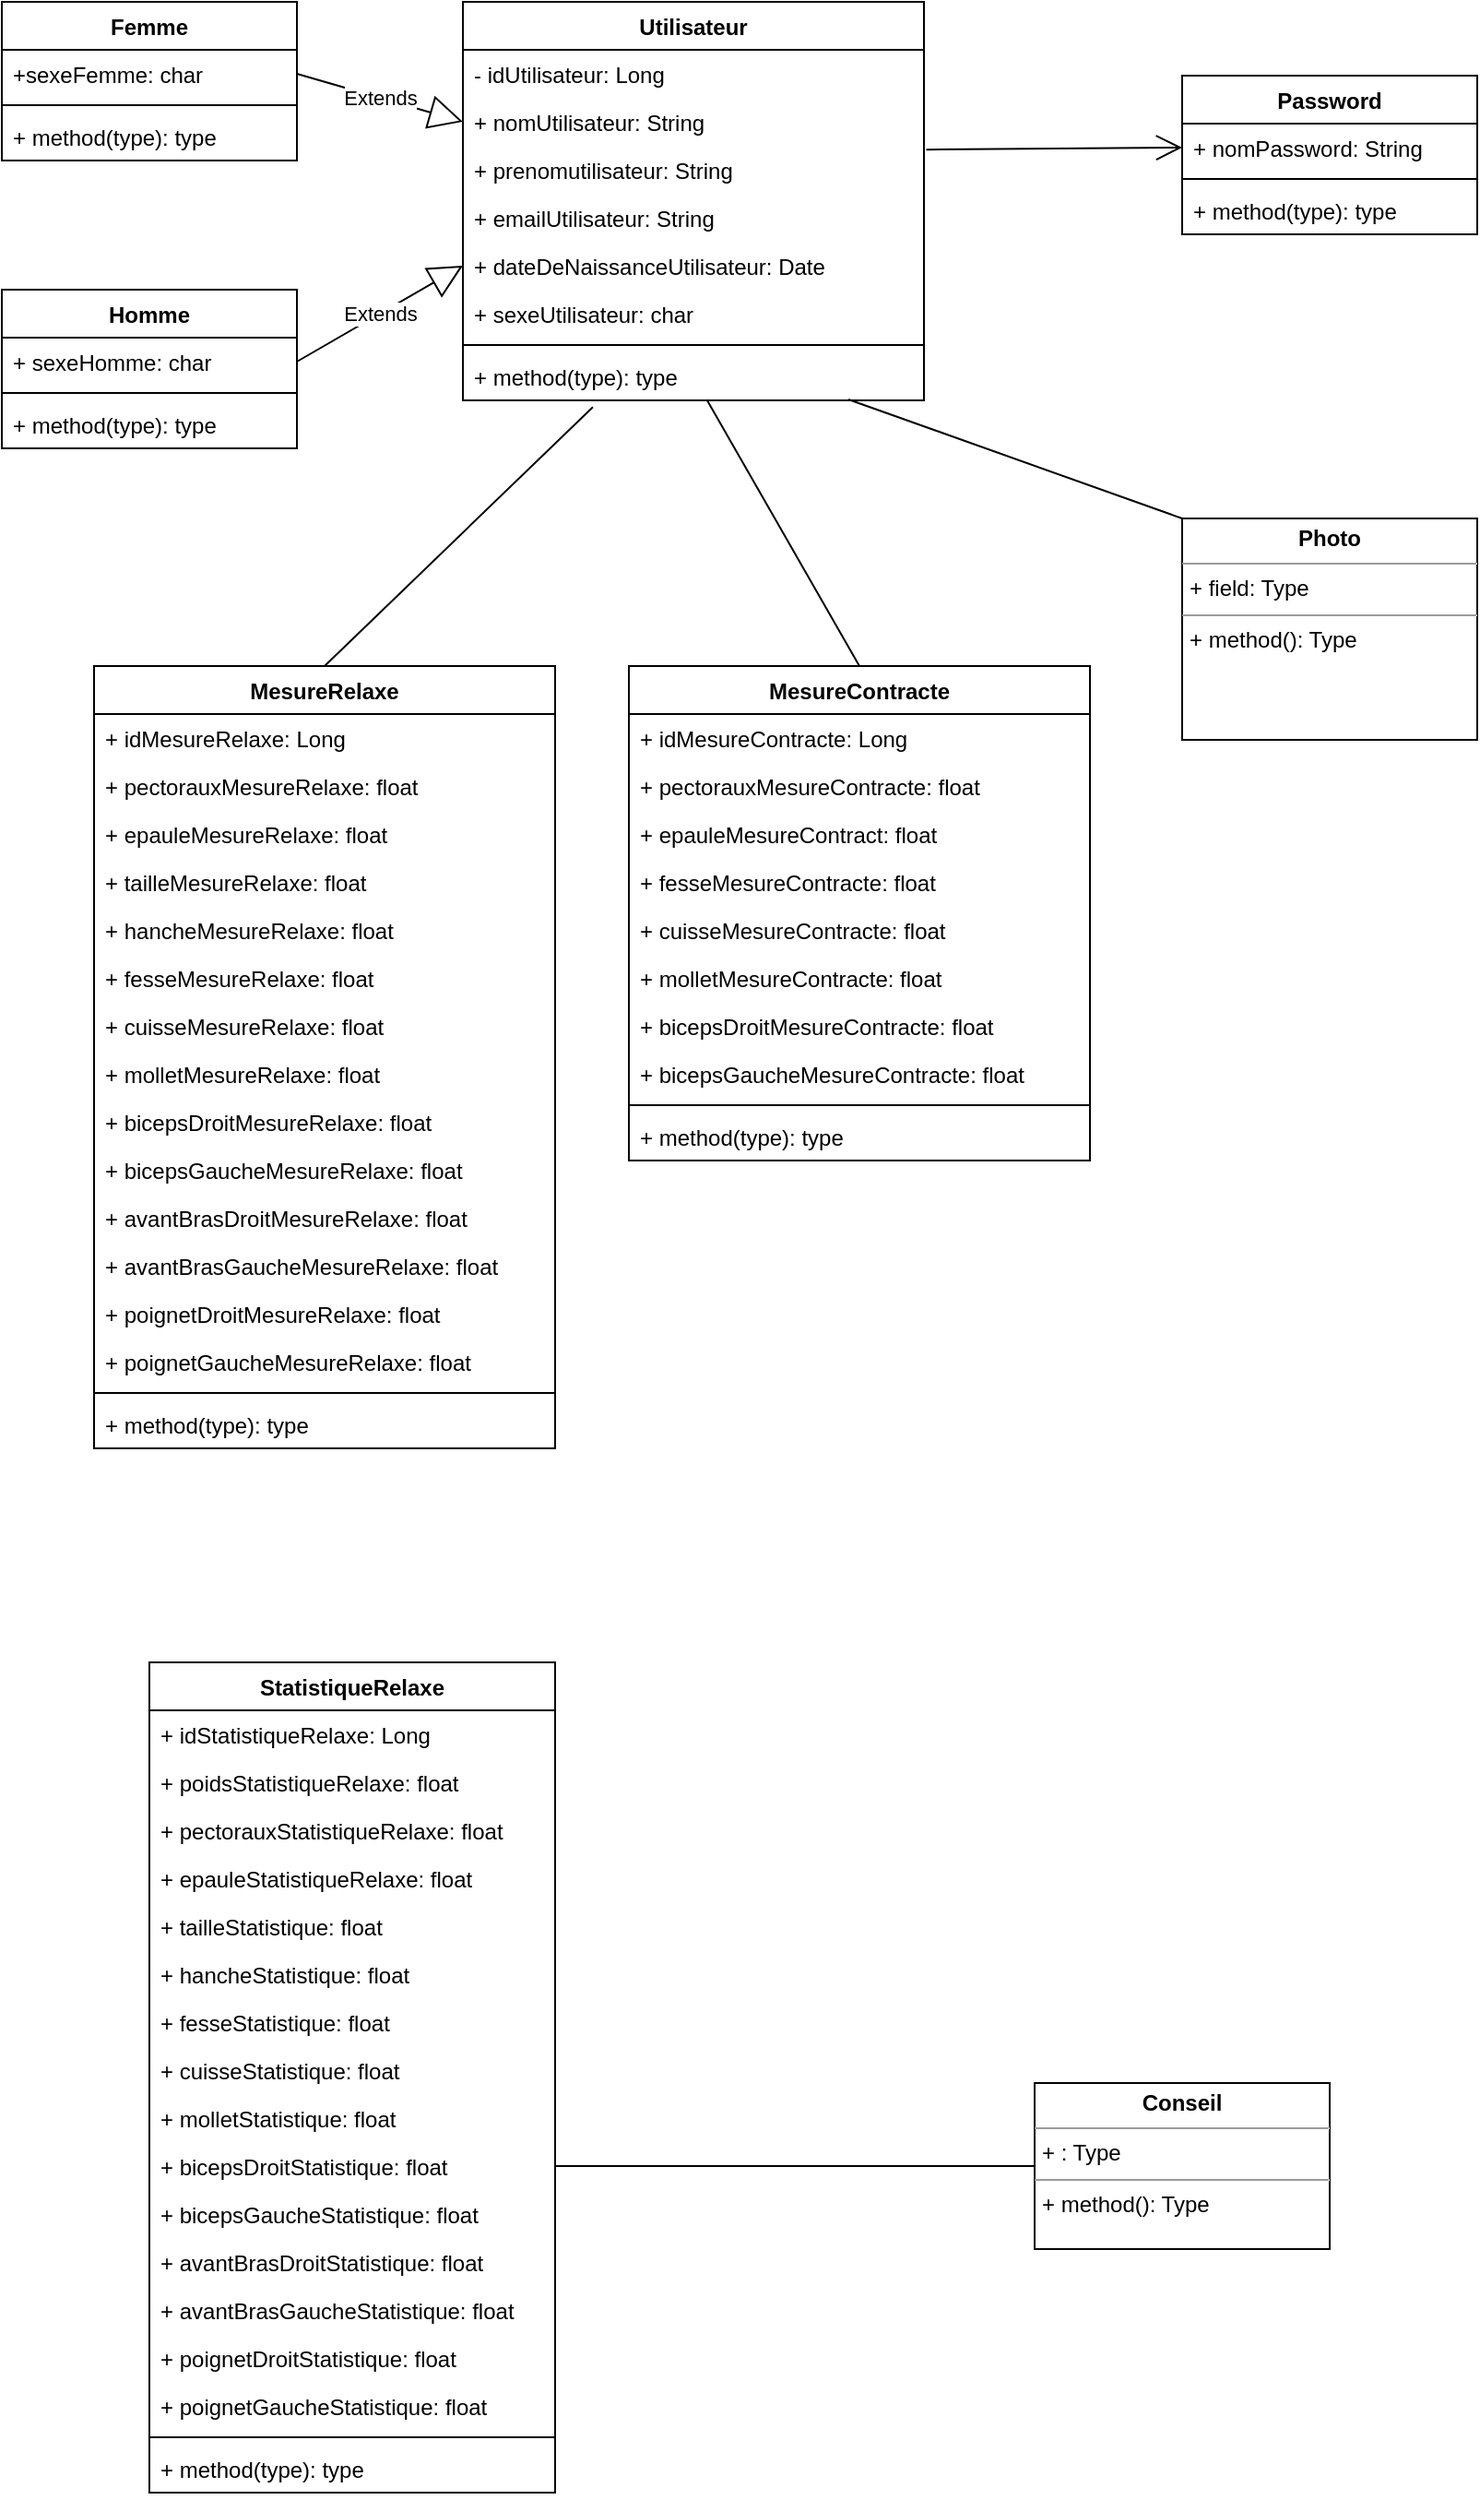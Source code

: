<mxfile version="20.7.4" type="device"><diagram id="7z-UNb8aS3_msQiGfjC9" name="Page-1"><mxGraphModel dx="1930" dy="878" grid="1" gridSize="10" guides="1" tooltips="1" connect="1" arrows="1" fold="1" page="1" pageScale="1" pageWidth="827" pageHeight="1169" math="0" shadow="0"><root><mxCell id="0"/><mxCell id="1" parent="0"/><mxCell id="LTsn4szYABaXapsL3eVI-1" value="Utilisateur" style="swimlane;fontStyle=1;align=center;verticalAlign=top;childLayout=stackLayout;horizontal=1;startSize=26;horizontalStack=0;resizeParent=1;resizeParentMax=0;resizeLast=0;collapsible=1;marginBottom=0;" vertex="1" parent="1"><mxGeometry x="230" y="80" width="250" height="216" as="geometry"><mxRectangle x="230" y="80" width="100" height="30" as="alternateBounds"/></mxGeometry></mxCell><mxCell id="LTsn4szYABaXapsL3eVI-2" value="- idUtilisateur: Long" style="text;strokeColor=none;fillColor=none;align=left;verticalAlign=top;spacingLeft=4;spacingRight=4;overflow=hidden;rotatable=0;points=[[0,0.5],[1,0.5]];portConstraint=eastwest;" vertex="1" parent="LTsn4szYABaXapsL3eVI-1"><mxGeometry y="26" width="250" height="26" as="geometry"/></mxCell><mxCell id="LTsn4szYABaXapsL3eVI-5" value="+ nomUtilisateur: String" style="text;strokeColor=none;fillColor=none;align=left;verticalAlign=top;spacingLeft=4;spacingRight=4;overflow=hidden;rotatable=0;points=[[0,0.5],[1,0.5]];portConstraint=eastwest;" vertex="1" parent="LTsn4szYABaXapsL3eVI-1"><mxGeometry y="52" width="250" height="26" as="geometry"/></mxCell><mxCell id="LTsn4szYABaXapsL3eVI-6" value="+ prenomutilisateur: String" style="text;strokeColor=none;fillColor=none;align=left;verticalAlign=top;spacingLeft=4;spacingRight=4;overflow=hidden;rotatable=0;points=[[0,0.5],[1,0.5]];portConstraint=eastwest;" vertex="1" parent="LTsn4szYABaXapsL3eVI-1"><mxGeometry y="78" width="250" height="26" as="geometry"/></mxCell><mxCell id="LTsn4szYABaXapsL3eVI-7" value="+ emailUtilisateur: String" style="text;strokeColor=none;fillColor=none;align=left;verticalAlign=top;spacingLeft=4;spacingRight=4;overflow=hidden;rotatable=0;points=[[0,0.5],[1,0.5]];portConstraint=eastwest;" vertex="1" parent="LTsn4szYABaXapsL3eVI-1"><mxGeometry y="104" width="250" height="26" as="geometry"/></mxCell><mxCell id="LTsn4szYABaXapsL3eVI-8" value="+ dateDeNaissanceUtilisateur: Date" style="text;strokeColor=none;fillColor=none;align=left;verticalAlign=top;spacingLeft=4;spacingRight=4;overflow=hidden;rotatable=0;points=[[0,0.5],[1,0.5]];portConstraint=eastwest;" vertex="1" parent="LTsn4szYABaXapsL3eVI-1"><mxGeometry y="130" width="250" height="26" as="geometry"/></mxCell><mxCell id="LTsn4szYABaXapsL3eVI-16" value="+ sexeUtilisateur: char" style="text;strokeColor=none;fillColor=none;align=left;verticalAlign=top;spacingLeft=4;spacingRight=4;overflow=hidden;rotatable=0;points=[[0,0.5],[1,0.5]];portConstraint=eastwest;" vertex="1" parent="LTsn4szYABaXapsL3eVI-1"><mxGeometry y="156" width="250" height="26" as="geometry"/></mxCell><mxCell id="LTsn4szYABaXapsL3eVI-3" value="" style="line;strokeWidth=1;fillColor=none;align=left;verticalAlign=middle;spacingTop=-1;spacingLeft=3;spacingRight=3;rotatable=0;labelPosition=right;points=[];portConstraint=eastwest;strokeColor=inherit;" vertex="1" parent="LTsn4szYABaXapsL3eVI-1"><mxGeometry y="182" width="250" height="8" as="geometry"/></mxCell><mxCell id="LTsn4szYABaXapsL3eVI-4" value="+ method(type): type" style="text;strokeColor=none;fillColor=none;align=left;verticalAlign=top;spacingLeft=4;spacingRight=4;overflow=hidden;rotatable=0;points=[[0,0.5],[1,0.5]];portConstraint=eastwest;" vertex="1" parent="LTsn4szYABaXapsL3eVI-1"><mxGeometry y="190" width="250" height="26" as="geometry"/></mxCell><mxCell id="LTsn4szYABaXapsL3eVI-11" value="&lt;p style=&quot;margin:0px;margin-top:4px;text-align:center;&quot;&gt;&lt;b&gt;Conseil&lt;/b&gt;&lt;/p&gt;&lt;hr size=&quot;1&quot;&gt;&lt;p style=&quot;margin:0px;margin-left:4px;&quot;&gt;+ : Type&lt;/p&gt;&lt;hr size=&quot;1&quot;&gt;&lt;p style=&quot;margin:0px;margin-left:4px;&quot;&gt;+ method(): Type&lt;/p&gt;" style="verticalAlign=top;align=left;overflow=fill;fontSize=12;fontFamily=Helvetica;html=1;" vertex="1" parent="1"><mxGeometry x="540" y="1208" width="160" height="90" as="geometry"/></mxCell><mxCell id="LTsn4szYABaXapsL3eVI-12" value="&lt;p style=&quot;margin:0px;margin-top:4px;text-align:center;&quot;&gt;&lt;b&gt;Photo&lt;/b&gt;&lt;/p&gt;&lt;hr size=&quot;1&quot;&gt;&lt;p style=&quot;margin:0px;margin-left:4px;&quot;&gt;+ field: Type&lt;/p&gt;&lt;hr size=&quot;1&quot;&gt;&lt;p style=&quot;margin:0px;margin-left:4px;&quot;&gt;+ method(): Type&lt;/p&gt;" style="verticalAlign=top;align=left;overflow=fill;fontSize=12;fontFamily=Helvetica;html=1;" vertex="1" parent="1"><mxGeometry x="620" y="360" width="160" height="120" as="geometry"/></mxCell><mxCell id="LTsn4szYABaXapsL3eVI-20" value="StatistiqueRelaxe" style="swimlane;fontStyle=1;align=center;verticalAlign=top;childLayout=stackLayout;horizontal=1;startSize=26;horizontalStack=0;resizeParent=1;resizeParentMax=0;resizeLast=0;collapsible=1;marginBottom=0;" vertex="1" parent="1"><mxGeometry x="60" y="980" width="220" height="450" as="geometry"/></mxCell><mxCell id="LTsn4szYABaXapsL3eVI-80" value="+ idStatistiqueRelaxe: Long" style="text;strokeColor=none;fillColor=none;align=left;verticalAlign=top;spacingLeft=4;spacingRight=4;overflow=hidden;rotatable=0;points=[[0,0.5],[1,0.5]];portConstraint=eastwest;" vertex="1" parent="LTsn4szYABaXapsL3eVI-20"><mxGeometry y="26" width="220" height="26" as="geometry"/></mxCell><mxCell id="LTsn4szYABaXapsL3eVI-21" value="+ poidsStatistiqueRelaxe: float" style="text;strokeColor=none;fillColor=none;align=left;verticalAlign=top;spacingLeft=4;spacingRight=4;overflow=hidden;rotatable=0;points=[[0,0.5],[1,0.5]];portConstraint=eastwest;" vertex="1" parent="LTsn4szYABaXapsL3eVI-20"><mxGeometry y="52" width="220" height="26" as="geometry"/></mxCell><mxCell id="LTsn4szYABaXapsL3eVI-83" value="+ pectorauxStatistiqueRelaxe: float" style="text;strokeColor=none;fillColor=none;align=left;verticalAlign=top;spacingLeft=4;spacingRight=4;overflow=hidden;rotatable=0;points=[[0,0.5],[1,0.5]];portConstraint=eastwest;" vertex="1" parent="LTsn4szYABaXapsL3eVI-20"><mxGeometry y="78" width="220" height="26" as="geometry"/></mxCell><mxCell id="LTsn4szYABaXapsL3eVI-84" value="+ epauleStatistiqueRelaxe: float" style="text;strokeColor=none;fillColor=none;align=left;verticalAlign=top;spacingLeft=4;spacingRight=4;overflow=hidden;rotatable=0;points=[[0,0.5],[1,0.5]];portConstraint=eastwest;" vertex="1" parent="LTsn4szYABaXapsL3eVI-20"><mxGeometry y="104" width="220" height="26" as="geometry"/></mxCell><mxCell id="LTsn4szYABaXapsL3eVI-85" value="+ tailleStatistique: float" style="text;strokeColor=none;fillColor=none;align=left;verticalAlign=top;spacingLeft=4;spacingRight=4;overflow=hidden;rotatable=0;points=[[0,0.5],[1,0.5]];portConstraint=eastwest;" vertex="1" parent="LTsn4szYABaXapsL3eVI-20"><mxGeometry y="130" width="220" height="26" as="geometry"/></mxCell><mxCell id="LTsn4szYABaXapsL3eVI-86" value="+ hancheStatistique: float" style="text;strokeColor=none;fillColor=none;align=left;verticalAlign=top;spacingLeft=4;spacingRight=4;overflow=hidden;rotatable=0;points=[[0,0.5],[1,0.5]];portConstraint=eastwest;" vertex="1" parent="LTsn4szYABaXapsL3eVI-20"><mxGeometry y="156" width="220" height="26" as="geometry"/></mxCell><mxCell id="LTsn4szYABaXapsL3eVI-26" value="+ fesseStatistique: float" style="text;strokeColor=none;fillColor=none;align=left;verticalAlign=top;spacingLeft=4;spacingRight=4;overflow=hidden;rotatable=0;points=[[0,0.5],[1,0.5]];portConstraint=eastwest;" vertex="1" parent="LTsn4szYABaXapsL3eVI-20"><mxGeometry y="182" width="220" height="26" as="geometry"/></mxCell><mxCell id="LTsn4szYABaXapsL3eVI-87" value="+ cuisseStatistique: float" style="text;strokeColor=none;fillColor=none;align=left;verticalAlign=top;spacingLeft=4;spacingRight=4;overflow=hidden;rotatable=0;points=[[0,0.5],[1,0.5]];portConstraint=eastwest;" vertex="1" parent="LTsn4szYABaXapsL3eVI-20"><mxGeometry y="208" width="220" height="26" as="geometry"/></mxCell><mxCell id="LTsn4szYABaXapsL3eVI-89" value="+ molletStatistique: float" style="text;strokeColor=none;fillColor=none;align=left;verticalAlign=top;spacingLeft=4;spacingRight=4;overflow=hidden;rotatable=0;points=[[0,0.5],[1,0.5]];portConstraint=eastwest;" vertex="1" parent="LTsn4szYABaXapsL3eVI-20"><mxGeometry y="234" width="220" height="26" as="geometry"/></mxCell><mxCell id="LTsn4szYABaXapsL3eVI-88" value="+ bicepsDroitStatistique: float" style="text;strokeColor=none;fillColor=none;align=left;verticalAlign=top;spacingLeft=4;spacingRight=4;overflow=hidden;rotatable=0;points=[[0,0.5],[1,0.5]];portConstraint=eastwest;" vertex="1" parent="LTsn4szYABaXapsL3eVI-20"><mxGeometry y="260" width="220" height="26" as="geometry"/></mxCell><mxCell id="LTsn4szYABaXapsL3eVI-90" value="+ bicepsGaucheStatistique: float" style="text;strokeColor=none;fillColor=none;align=left;verticalAlign=top;spacingLeft=4;spacingRight=4;overflow=hidden;rotatable=0;points=[[0,0.5],[1,0.5]];portConstraint=eastwest;" vertex="1" parent="LTsn4szYABaXapsL3eVI-20"><mxGeometry y="286" width="220" height="26" as="geometry"/></mxCell><mxCell id="LTsn4szYABaXapsL3eVI-92" value="+ avantBrasDroitStatistique: float" style="text;strokeColor=none;fillColor=none;align=left;verticalAlign=top;spacingLeft=4;spacingRight=4;overflow=hidden;rotatable=0;points=[[0,0.5],[1,0.5]];portConstraint=eastwest;" vertex="1" parent="LTsn4szYABaXapsL3eVI-20"><mxGeometry y="312" width="220" height="26" as="geometry"/></mxCell><mxCell id="LTsn4szYABaXapsL3eVI-93" value="+ avantBrasGaucheStatistique: float" style="text;strokeColor=none;fillColor=none;align=left;verticalAlign=top;spacingLeft=4;spacingRight=4;overflow=hidden;rotatable=0;points=[[0,0.5],[1,0.5]];portConstraint=eastwest;" vertex="1" parent="LTsn4szYABaXapsL3eVI-20"><mxGeometry y="338" width="220" height="26" as="geometry"/></mxCell><mxCell id="LTsn4szYABaXapsL3eVI-91" value="+ poignetDroitStatistique: float" style="text;strokeColor=none;fillColor=none;align=left;verticalAlign=top;spacingLeft=4;spacingRight=4;overflow=hidden;rotatable=0;points=[[0,0.5],[1,0.5]];portConstraint=eastwest;" vertex="1" parent="LTsn4szYABaXapsL3eVI-20"><mxGeometry y="364" width="220" height="26" as="geometry"/></mxCell><mxCell id="LTsn4szYABaXapsL3eVI-94" value="+ poignetGaucheStatistique: float" style="text;strokeColor=none;fillColor=none;align=left;verticalAlign=top;spacingLeft=4;spacingRight=4;overflow=hidden;rotatable=0;points=[[0,0.5],[1,0.5]];portConstraint=eastwest;" vertex="1" parent="LTsn4szYABaXapsL3eVI-20"><mxGeometry y="390" width="220" height="26" as="geometry"/></mxCell><mxCell id="LTsn4szYABaXapsL3eVI-22" value="" style="line;strokeWidth=1;fillColor=none;align=left;verticalAlign=middle;spacingTop=-1;spacingLeft=3;spacingRight=3;rotatable=0;labelPosition=right;points=[];portConstraint=eastwest;strokeColor=inherit;" vertex="1" parent="LTsn4szYABaXapsL3eVI-20"><mxGeometry y="416" width="220" height="8" as="geometry"/></mxCell><mxCell id="LTsn4szYABaXapsL3eVI-23" value="+ method(type): type" style="text;strokeColor=none;fillColor=none;align=left;verticalAlign=top;spacingLeft=4;spacingRight=4;overflow=hidden;rotatable=0;points=[[0,0.5],[1,0.5]];portConstraint=eastwest;" vertex="1" parent="LTsn4szYABaXapsL3eVI-20"><mxGeometry y="424" width="220" height="26" as="geometry"/></mxCell><mxCell id="LTsn4szYABaXapsL3eVI-28" value="MesureRelaxe" style="swimlane;fontStyle=1;align=center;verticalAlign=top;childLayout=stackLayout;horizontal=1;startSize=26;horizontalStack=0;resizeParent=1;resizeParentMax=0;resizeLast=0;collapsible=1;marginBottom=0;" vertex="1" parent="1"><mxGeometry x="30" y="440" width="250" height="424" as="geometry"/></mxCell><mxCell id="LTsn4szYABaXapsL3eVI-29" value="+ idMesureRelaxe: Long" style="text;strokeColor=none;fillColor=none;align=left;verticalAlign=top;spacingLeft=4;spacingRight=4;overflow=hidden;rotatable=0;points=[[0,0.5],[1,0.5]];portConstraint=eastwest;" vertex="1" parent="LTsn4szYABaXapsL3eVI-28"><mxGeometry y="26" width="250" height="26" as="geometry"/></mxCell><mxCell id="LTsn4szYABaXapsL3eVI-27" value="+ pectorauxMesureRelaxe: float" style="text;strokeColor=none;fillColor=none;align=left;verticalAlign=top;spacingLeft=4;spacingRight=4;overflow=hidden;rotatable=0;points=[[0,0.5],[1,0.5]];portConstraint=eastwest;" vertex="1" parent="LTsn4szYABaXapsL3eVI-28"><mxGeometry y="52" width="250" height="26" as="geometry"/></mxCell><mxCell id="LTsn4szYABaXapsL3eVI-70" value="+ epauleMesureRelaxe: float" style="text;strokeColor=none;fillColor=none;align=left;verticalAlign=top;spacingLeft=4;spacingRight=4;overflow=hidden;rotatable=0;points=[[0,0.5],[1,0.5]];portConstraint=eastwest;" vertex="1" parent="LTsn4szYABaXapsL3eVI-28"><mxGeometry y="78" width="250" height="26" as="geometry"/></mxCell><mxCell id="LTsn4szYABaXapsL3eVI-32" value="+ tailleMesureRelaxe: float" style="text;strokeColor=none;fillColor=none;align=left;verticalAlign=top;spacingLeft=4;spacingRight=4;overflow=hidden;rotatable=0;points=[[0,0.5],[1,0.5]];portConstraint=eastwest;" vertex="1" parent="LTsn4szYABaXapsL3eVI-28"><mxGeometry y="104" width="250" height="26" as="geometry"/></mxCell><mxCell id="LTsn4szYABaXapsL3eVI-34" value="+ hancheMesureRelaxe: float" style="text;strokeColor=none;fillColor=none;align=left;verticalAlign=top;spacingLeft=4;spacingRight=4;overflow=hidden;rotatable=0;points=[[0,0.5],[1,0.5]];portConstraint=eastwest;" vertex="1" parent="LTsn4szYABaXapsL3eVI-28"><mxGeometry y="130" width="250" height="26" as="geometry"/></mxCell><mxCell id="LTsn4szYABaXapsL3eVI-33" value="+ fesseMesureRelaxe: float" style="text;strokeColor=none;fillColor=none;align=left;verticalAlign=top;spacingLeft=4;spacingRight=4;overflow=hidden;rotatable=0;points=[[0,0.5],[1,0.5]];portConstraint=eastwest;" vertex="1" parent="LTsn4szYABaXapsL3eVI-28"><mxGeometry y="156" width="250" height="26" as="geometry"/></mxCell><mxCell id="LTsn4szYABaXapsL3eVI-35" value="+ cuisseMesureRelaxe: float" style="text;strokeColor=none;fillColor=none;align=left;verticalAlign=top;spacingLeft=4;spacingRight=4;overflow=hidden;rotatable=0;points=[[0,0.5],[1,0.5]];portConstraint=eastwest;" vertex="1" parent="LTsn4szYABaXapsL3eVI-28"><mxGeometry y="182" width="250" height="26" as="geometry"/></mxCell><mxCell id="LTsn4szYABaXapsL3eVI-40" value="+ molletMesureRelaxe: float" style="text;strokeColor=none;fillColor=none;align=left;verticalAlign=top;spacingLeft=4;spacingRight=4;overflow=hidden;rotatable=0;points=[[0,0.5],[1,0.5]];portConstraint=eastwest;" vertex="1" parent="LTsn4szYABaXapsL3eVI-28"><mxGeometry y="208" width="250" height="26" as="geometry"/></mxCell><mxCell id="LTsn4szYABaXapsL3eVI-41" value="+ bicepsDroitMesureRelaxe: float" style="text;strokeColor=none;fillColor=none;align=left;verticalAlign=top;spacingLeft=4;spacingRight=4;overflow=hidden;rotatable=0;points=[[0,0.5],[1,0.5]];portConstraint=eastwest;" vertex="1" parent="LTsn4szYABaXapsL3eVI-28"><mxGeometry y="234" width="250" height="26" as="geometry"/></mxCell><mxCell id="LTsn4szYABaXapsL3eVI-42" value="+ bicepsGaucheMesureRelaxe: float" style="text;strokeColor=none;fillColor=none;align=left;verticalAlign=top;spacingLeft=4;spacingRight=4;overflow=hidden;rotatable=0;points=[[0,0.5],[1,0.5]];portConstraint=eastwest;" vertex="1" parent="LTsn4szYABaXapsL3eVI-28"><mxGeometry y="260" width="250" height="26" as="geometry"/></mxCell><mxCell id="LTsn4szYABaXapsL3eVI-43" value="+ avantBrasDroitMesureRelaxe: float" style="text;strokeColor=none;fillColor=none;align=left;verticalAlign=top;spacingLeft=4;spacingRight=4;overflow=hidden;rotatable=0;points=[[0,0.5],[1,0.5]];portConstraint=eastwest;" vertex="1" parent="LTsn4szYABaXapsL3eVI-28"><mxGeometry y="286" width="250" height="26" as="geometry"/></mxCell><mxCell id="LTsn4szYABaXapsL3eVI-44" value="+ avantBrasGaucheMesureRelaxe: float" style="text;strokeColor=none;fillColor=none;align=left;verticalAlign=top;spacingLeft=4;spacingRight=4;overflow=hidden;rotatable=0;points=[[0,0.5],[1,0.5]];portConstraint=eastwest;" vertex="1" parent="LTsn4szYABaXapsL3eVI-28"><mxGeometry y="312" width="250" height="26" as="geometry"/></mxCell><mxCell id="LTsn4szYABaXapsL3eVI-45" value="+ poignetDroitMesureRelaxe: float" style="text;strokeColor=none;fillColor=none;align=left;verticalAlign=top;spacingLeft=4;spacingRight=4;overflow=hidden;rotatable=0;points=[[0,0.5],[1,0.5]];portConstraint=eastwest;" vertex="1" parent="LTsn4szYABaXapsL3eVI-28"><mxGeometry y="338" width="250" height="26" as="geometry"/></mxCell><mxCell id="LTsn4szYABaXapsL3eVI-50" value="+ poignetGaucheMesureRelaxe: float" style="text;strokeColor=none;fillColor=none;align=left;verticalAlign=top;spacingLeft=4;spacingRight=4;overflow=hidden;rotatable=0;points=[[0,0.5],[1,0.5]];portConstraint=eastwest;" vertex="1" parent="LTsn4szYABaXapsL3eVI-28"><mxGeometry y="364" width="250" height="26" as="geometry"/></mxCell><mxCell id="LTsn4szYABaXapsL3eVI-30" value="" style="line;strokeWidth=1;fillColor=none;align=left;verticalAlign=middle;spacingTop=-1;spacingLeft=3;spacingRight=3;rotatable=0;labelPosition=right;points=[];portConstraint=eastwest;strokeColor=inherit;" vertex="1" parent="LTsn4szYABaXapsL3eVI-28"><mxGeometry y="390" width="250" height="8" as="geometry"/></mxCell><mxCell id="LTsn4szYABaXapsL3eVI-31" value="+ method(type): type" style="text;strokeColor=none;fillColor=none;align=left;verticalAlign=top;spacingLeft=4;spacingRight=4;overflow=hidden;rotatable=0;points=[[0,0.5],[1,0.5]];portConstraint=eastwest;" vertex="1" parent="LTsn4szYABaXapsL3eVI-28"><mxGeometry y="398" width="250" height="26" as="geometry"/></mxCell><mxCell id="LTsn4szYABaXapsL3eVI-54" value="MesureContracte" style="swimlane;fontStyle=1;align=center;verticalAlign=top;childLayout=stackLayout;horizontal=1;startSize=26;horizontalStack=0;resizeParent=1;resizeParentMax=0;resizeLast=0;collapsible=1;marginBottom=0;" vertex="1" parent="1"><mxGeometry x="320" y="440" width="250" height="268" as="geometry"/></mxCell><mxCell id="LTsn4szYABaXapsL3eVI-55" value="+ idMesureContracte: Long" style="text;strokeColor=none;fillColor=none;align=left;verticalAlign=top;spacingLeft=4;spacingRight=4;overflow=hidden;rotatable=0;points=[[0,0.5],[1,0.5]];portConstraint=eastwest;" vertex="1" parent="LTsn4szYABaXapsL3eVI-54"><mxGeometry y="26" width="250" height="26" as="geometry"/></mxCell><mxCell id="LTsn4szYABaXapsL3eVI-56" value="+ pectorauxMesureContracte: float" style="text;strokeColor=none;fillColor=none;align=left;verticalAlign=top;spacingLeft=4;spacingRight=4;overflow=hidden;rotatable=0;points=[[0,0.5],[1,0.5]];portConstraint=eastwest;" vertex="1" parent="LTsn4szYABaXapsL3eVI-54"><mxGeometry y="52" width="250" height="26" as="geometry"/></mxCell><mxCell id="LTsn4szYABaXapsL3eVI-71" value="+ epauleMesureContract: float" style="text;strokeColor=none;fillColor=none;align=left;verticalAlign=top;spacingLeft=4;spacingRight=4;overflow=hidden;rotatable=0;points=[[0,0.5],[1,0.5]];portConstraint=eastwest;" vertex="1" parent="LTsn4szYABaXapsL3eVI-54"><mxGeometry y="78" width="250" height="26" as="geometry"/></mxCell><mxCell id="LTsn4szYABaXapsL3eVI-59" value="+ fesseMesureContracte: float" style="text;strokeColor=none;fillColor=none;align=left;verticalAlign=top;spacingLeft=4;spacingRight=4;overflow=hidden;rotatable=0;points=[[0,0.5],[1,0.5]];portConstraint=eastwest;" vertex="1" parent="LTsn4szYABaXapsL3eVI-54"><mxGeometry y="104" width="250" height="26" as="geometry"/></mxCell><mxCell id="LTsn4szYABaXapsL3eVI-60" value="+ cuisseMesureContracte: float" style="text;strokeColor=none;fillColor=none;align=left;verticalAlign=top;spacingLeft=4;spacingRight=4;overflow=hidden;rotatable=0;points=[[0,0.5],[1,0.5]];portConstraint=eastwest;" vertex="1" parent="LTsn4szYABaXapsL3eVI-54"><mxGeometry y="130" width="250" height="26" as="geometry"/></mxCell><mxCell id="LTsn4szYABaXapsL3eVI-61" value="+ molletMesureContracte: float" style="text;strokeColor=none;fillColor=none;align=left;verticalAlign=top;spacingLeft=4;spacingRight=4;overflow=hidden;rotatable=0;points=[[0,0.5],[1,0.5]];portConstraint=eastwest;" vertex="1" parent="LTsn4szYABaXapsL3eVI-54"><mxGeometry y="156" width="250" height="26" as="geometry"/></mxCell><mxCell id="LTsn4szYABaXapsL3eVI-62" value="+ bicepsDroitMesureContracte: float" style="text;strokeColor=none;fillColor=none;align=left;verticalAlign=top;spacingLeft=4;spacingRight=4;overflow=hidden;rotatable=0;points=[[0,0.5],[1,0.5]];portConstraint=eastwest;" vertex="1" parent="LTsn4szYABaXapsL3eVI-54"><mxGeometry y="182" width="250" height="26" as="geometry"/></mxCell><mxCell id="LTsn4szYABaXapsL3eVI-63" value="+ bicepsGaucheMesureContracte: float" style="text;strokeColor=none;fillColor=none;align=left;verticalAlign=top;spacingLeft=4;spacingRight=4;overflow=hidden;rotatable=0;points=[[0,0.5],[1,0.5]];portConstraint=eastwest;" vertex="1" parent="LTsn4szYABaXapsL3eVI-54"><mxGeometry y="208" width="250" height="26" as="geometry"/></mxCell><mxCell id="LTsn4szYABaXapsL3eVI-68" value="" style="line;strokeWidth=1;fillColor=none;align=left;verticalAlign=middle;spacingTop=-1;spacingLeft=3;spacingRight=3;rotatable=0;labelPosition=right;points=[];portConstraint=eastwest;strokeColor=inherit;" vertex="1" parent="LTsn4szYABaXapsL3eVI-54"><mxGeometry y="234" width="250" height="8" as="geometry"/></mxCell><mxCell id="LTsn4szYABaXapsL3eVI-69" value="+ method(type): type" style="text;strokeColor=none;fillColor=none;align=left;verticalAlign=top;spacingLeft=4;spacingRight=4;overflow=hidden;rotatable=0;points=[[0,0.5],[1,0.5]];portConstraint=eastwest;" vertex="1" parent="LTsn4szYABaXapsL3eVI-54"><mxGeometry y="242" width="250" height="26" as="geometry"/></mxCell><mxCell id="LTsn4szYABaXapsL3eVI-72" value="Femme" style="swimlane;fontStyle=1;align=center;verticalAlign=top;childLayout=stackLayout;horizontal=1;startSize=26;horizontalStack=0;resizeParent=1;resizeParentMax=0;resizeLast=0;collapsible=1;marginBottom=0;" vertex="1" parent="1"><mxGeometry x="-20" y="80" width="160" height="86" as="geometry"/></mxCell><mxCell id="LTsn4szYABaXapsL3eVI-73" value="+sexeFemme: char" style="text;strokeColor=none;fillColor=none;align=left;verticalAlign=top;spacingLeft=4;spacingRight=4;overflow=hidden;rotatable=0;points=[[0,0.5],[1,0.5]];portConstraint=eastwest;" vertex="1" parent="LTsn4szYABaXapsL3eVI-72"><mxGeometry y="26" width="160" height="26" as="geometry"/></mxCell><mxCell id="LTsn4szYABaXapsL3eVI-74" value="" style="line;strokeWidth=1;fillColor=none;align=left;verticalAlign=middle;spacingTop=-1;spacingLeft=3;spacingRight=3;rotatable=0;labelPosition=right;points=[];portConstraint=eastwest;strokeColor=inherit;" vertex="1" parent="LTsn4szYABaXapsL3eVI-72"><mxGeometry y="52" width="160" height="8" as="geometry"/></mxCell><mxCell id="LTsn4szYABaXapsL3eVI-75" value="+ method(type): type" style="text;strokeColor=none;fillColor=none;align=left;verticalAlign=top;spacingLeft=4;spacingRight=4;overflow=hidden;rotatable=0;points=[[0,0.5],[1,0.5]];portConstraint=eastwest;" vertex="1" parent="LTsn4szYABaXapsL3eVI-72"><mxGeometry y="60" width="160" height="26" as="geometry"/></mxCell><mxCell id="LTsn4szYABaXapsL3eVI-76" value="Homme" style="swimlane;fontStyle=1;align=center;verticalAlign=top;childLayout=stackLayout;horizontal=1;startSize=26;horizontalStack=0;resizeParent=1;resizeParentMax=0;resizeLast=0;collapsible=1;marginBottom=0;" vertex="1" parent="1"><mxGeometry x="-20" y="236" width="160" height="86" as="geometry"/></mxCell><mxCell id="LTsn4szYABaXapsL3eVI-77" value="+ sexeHomme: char" style="text;strokeColor=none;fillColor=none;align=left;verticalAlign=top;spacingLeft=4;spacingRight=4;overflow=hidden;rotatable=0;points=[[0,0.5],[1,0.5]];portConstraint=eastwest;" vertex="1" parent="LTsn4szYABaXapsL3eVI-76"><mxGeometry y="26" width="160" height="26" as="geometry"/></mxCell><mxCell id="LTsn4szYABaXapsL3eVI-78" value="" style="line;strokeWidth=1;fillColor=none;align=left;verticalAlign=middle;spacingTop=-1;spacingLeft=3;spacingRight=3;rotatable=0;labelPosition=right;points=[];portConstraint=eastwest;strokeColor=inherit;" vertex="1" parent="LTsn4szYABaXapsL3eVI-76"><mxGeometry y="52" width="160" height="8" as="geometry"/></mxCell><mxCell id="LTsn4szYABaXapsL3eVI-79" value="+ method(type): type" style="text;strokeColor=none;fillColor=none;align=left;verticalAlign=top;spacingLeft=4;spacingRight=4;overflow=hidden;rotatable=0;points=[[0,0.5],[1,0.5]];portConstraint=eastwest;" vertex="1" parent="LTsn4szYABaXapsL3eVI-76"><mxGeometry y="60" width="160" height="26" as="geometry"/></mxCell><mxCell id="LTsn4szYABaXapsL3eVI-96" value="Extends" style="endArrow=block;endSize=16;endFill=0;html=1;rounded=0;entryX=0;entryY=0.5;entryDx=0;entryDy=0;exitX=1;exitY=0.5;exitDx=0;exitDy=0;" edge="1" parent="1" source="LTsn4szYABaXapsL3eVI-73" target="LTsn4szYABaXapsL3eVI-5"><mxGeometry width="160" relative="1" as="geometry"><mxPoint x="90" y="50" as="sourcePoint"/><mxPoint x="250" y="50" as="targetPoint"/></mxGeometry></mxCell><mxCell id="LTsn4szYABaXapsL3eVI-97" value="Extends" style="endArrow=block;endSize=16;endFill=0;html=1;rounded=0;entryX=0;entryY=0.5;entryDx=0;entryDy=0;exitX=1;exitY=0.5;exitDx=0;exitDy=0;" edge="1" parent="1" source="LTsn4szYABaXapsL3eVI-77"><mxGeometry width="160" relative="1" as="geometry"><mxPoint x="150" y="129" as="sourcePoint"/><mxPoint x="230" y="223" as="targetPoint"/></mxGeometry></mxCell><mxCell id="LTsn4szYABaXapsL3eVI-98" value="Password" style="swimlane;fontStyle=1;align=center;verticalAlign=top;childLayout=stackLayout;horizontal=1;startSize=26;horizontalStack=0;resizeParent=1;resizeParentMax=0;resizeLast=0;collapsible=1;marginBottom=0;" vertex="1" parent="1"><mxGeometry x="620" y="120" width="160" height="86" as="geometry"/></mxCell><mxCell id="LTsn4szYABaXapsL3eVI-99" value="+ nomPassword: String" style="text;strokeColor=none;fillColor=none;align=left;verticalAlign=top;spacingLeft=4;spacingRight=4;overflow=hidden;rotatable=0;points=[[0,0.5],[1,0.5]];portConstraint=eastwest;" vertex="1" parent="LTsn4szYABaXapsL3eVI-98"><mxGeometry y="26" width="160" height="26" as="geometry"/></mxCell><mxCell id="LTsn4szYABaXapsL3eVI-100" value="" style="line;strokeWidth=1;fillColor=none;align=left;verticalAlign=middle;spacingTop=-1;spacingLeft=3;spacingRight=3;rotatable=0;labelPosition=right;points=[];portConstraint=eastwest;strokeColor=inherit;" vertex="1" parent="LTsn4szYABaXapsL3eVI-98"><mxGeometry y="52" width="160" height="8" as="geometry"/></mxCell><mxCell id="LTsn4szYABaXapsL3eVI-101" value="+ method(type): type" style="text;strokeColor=none;fillColor=none;align=left;verticalAlign=top;spacingLeft=4;spacingRight=4;overflow=hidden;rotatable=0;points=[[0,0.5],[1,0.5]];portConstraint=eastwest;" vertex="1" parent="LTsn4szYABaXapsL3eVI-98"><mxGeometry y="60" width="160" height="26" as="geometry"/></mxCell><mxCell id="LTsn4szYABaXapsL3eVI-102" value="" style="endArrow=open;endFill=1;endSize=12;html=1;rounded=0;entryX=0;entryY=0.5;entryDx=0;entryDy=0;exitX=1.005;exitY=0.08;exitDx=0;exitDy=0;exitPerimeter=0;" edge="1" parent="1" source="LTsn4szYABaXapsL3eVI-6" target="LTsn4szYABaXapsL3eVI-99"><mxGeometry width="160" relative="1" as="geometry"><mxPoint x="330" y="270" as="sourcePoint"/><mxPoint x="490" y="270" as="targetPoint"/></mxGeometry></mxCell><mxCell id="LTsn4szYABaXapsL3eVI-106" value="" style="endArrow=none;html=1;rounded=0;entryX=0;entryY=0.5;entryDx=0;entryDy=0;exitX=1;exitY=0.5;exitDx=0;exitDy=0;" edge="1" parent="1" source="LTsn4szYABaXapsL3eVI-88" target="LTsn4szYABaXapsL3eVI-11"><mxGeometry width="50" height="50" relative="1" as="geometry"><mxPoint x="390" y="1200" as="sourcePoint"/><mxPoint x="440" y="1150" as="targetPoint"/></mxGeometry></mxCell><mxCell id="LTsn4szYABaXapsL3eVI-107" value="" style="endArrow=none;html=1;rounded=0;entryX=0.282;entryY=1.139;entryDx=0;entryDy=0;entryPerimeter=0;exitX=0.5;exitY=0;exitDx=0;exitDy=0;" edge="1" parent="1" source="LTsn4szYABaXapsL3eVI-28" target="LTsn4szYABaXapsL3eVI-4"><mxGeometry width="50" height="50" relative="1" as="geometry"><mxPoint x="390" y="500" as="sourcePoint"/><mxPoint x="440" y="450" as="targetPoint"/></mxGeometry></mxCell><mxCell id="LTsn4szYABaXapsL3eVI-108" value="" style="endArrow=none;html=1;rounded=0;exitX=0.5;exitY=0;exitDx=0;exitDy=0;" edge="1" parent="1" source="LTsn4szYABaXapsL3eVI-54" target="LTsn4szYABaXapsL3eVI-4"><mxGeometry width="50" height="50" relative="1" as="geometry"><mxPoint x="390" y="500" as="sourcePoint"/><mxPoint x="440" y="450" as="targetPoint"/></mxGeometry></mxCell><mxCell id="LTsn4szYABaXapsL3eVI-109" value="" style="endArrow=none;html=1;rounded=0;entryX=0.836;entryY=0.98;entryDx=0;entryDy=0;entryPerimeter=0;exitX=0;exitY=0;exitDx=0;exitDy=0;" edge="1" parent="1" source="LTsn4szYABaXapsL3eVI-12" target="LTsn4szYABaXapsL3eVI-4"><mxGeometry width="50" height="50" relative="1" as="geometry"><mxPoint x="390" y="500" as="sourcePoint"/><mxPoint x="440" y="450" as="targetPoint"/></mxGeometry></mxCell></root></mxGraphModel></diagram></mxfile>